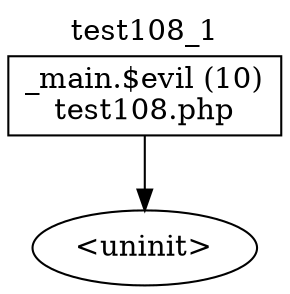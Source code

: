 digraph cfg {
  label="test108_1";
  labelloc=t;
  n1 [shape=box, label="_main.$evil (10)\ntest108.php"];
  n2 [shape=ellipse, label="<uninit>"];
  n1 -> n2;
}
